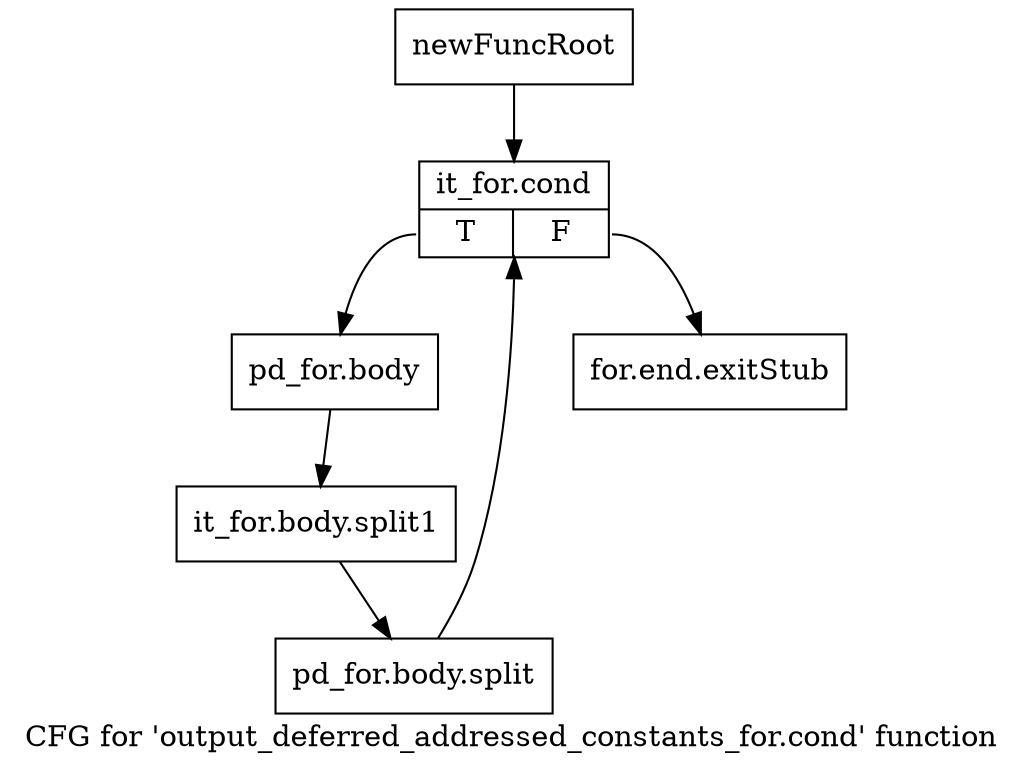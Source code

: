 digraph "CFG for 'output_deferred_addressed_constants_for.cond' function" {
	label="CFG for 'output_deferred_addressed_constants_for.cond' function";

	Node0xc64a950 [shape=record,label="{newFuncRoot}"];
	Node0xc64a950 -> Node0xc65ae00;
	Node0xc65adb0 [shape=record,label="{for.end.exitStub}"];
	Node0xc65ae00 [shape=record,label="{it_for.cond|{<s0>T|<s1>F}}"];
	Node0xc65ae00:s0 -> Node0xc65ae50;
	Node0xc65ae00:s1 -> Node0xc65adb0;
	Node0xc65ae50 [shape=record,label="{pd_for.body}"];
	Node0xc65ae50 -> Node0xfe8ca30;
	Node0xfe8ca30 [shape=record,label="{it_for.body.split1}"];
	Node0xfe8ca30 -> Node0xfe8c520;
	Node0xfe8c520 [shape=record,label="{pd_for.body.split}"];
	Node0xfe8c520 -> Node0xc65ae00;
}
